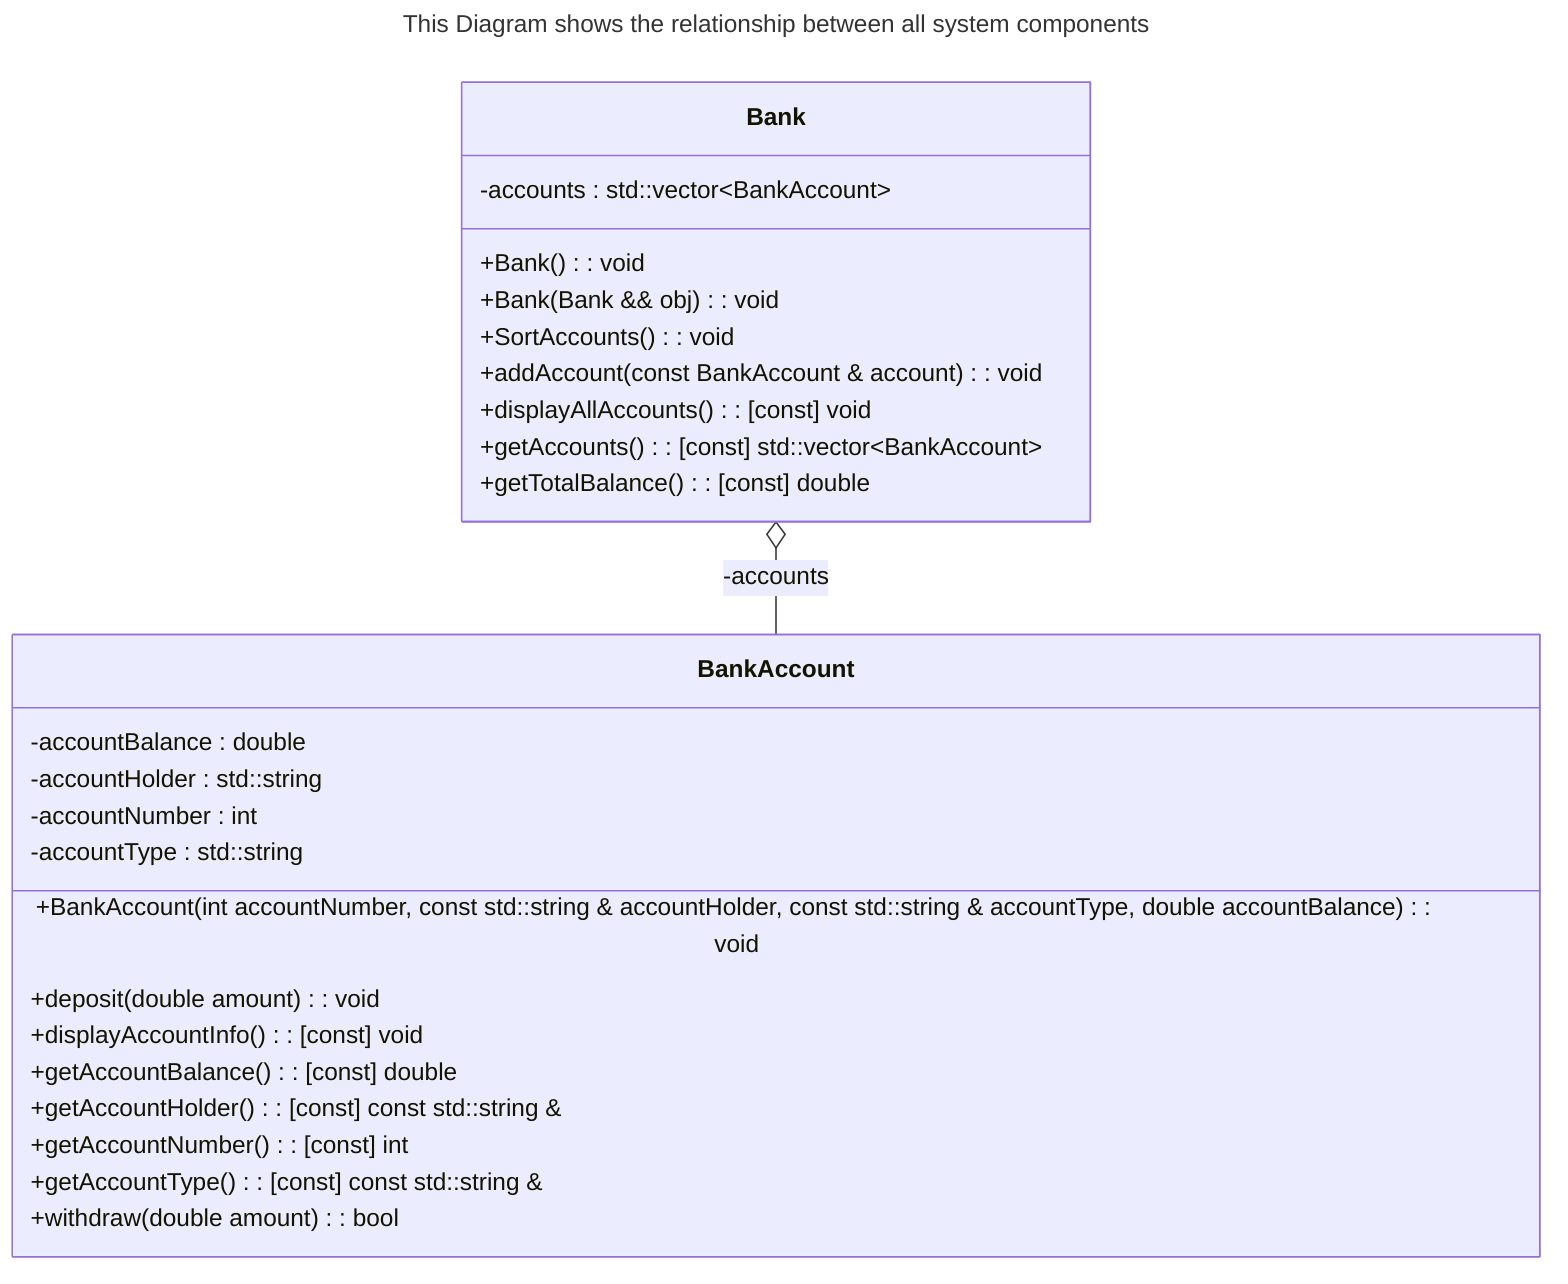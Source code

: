 ---
title: This Diagram shows the relationship between all system components
---
classDiagram
    class C_0009984192897324832466["BankAccount"]
    class C_0009984192897324832466 {
        +BankAccount(int accountNumber, const std::string & accountHolder, const std::string & accountType, double accountBalance) : void
        +deposit(double amount) : void
        +displayAccountInfo() : [const] void
        +getAccountBalance() : [const] double
        +getAccountHolder() : [const] const std::string &
        +getAccountNumber() : [const] int
        +getAccountType() : [const] const std::string &
        +withdraw(double amount) : bool
        -accountBalance : double
        -accountHolder : std::string
        -accountNumber : int
        -accountType : std::string
    }
    click C_0009984192897324832466 href "classBankAccount.html" "BankAccount"
    class C_0013925658533498293399["Bank"]
    class C_0013925658533498293399 {
        +Bank() : void
        +Bank(Bank && obj) : void
        +SortAccounts() : void
        +addAccount(const BankAccount & account) : void
        +displayAllAccounts() : [const] void
        +getAccounts() : [const] std::vector&lt;BankAccount&gt;
        +getTotalBalance() : [const] double
        -accounts : std::vector&lt;BankAccount&gt;
    }
    click C_0013925658533498293399 href "classBank.html" "Bank"
    C_0013925658533498293399 o-- C_0009984192897324832466 : -accounts

%% Generated with clang-uml, version 0.5.3
%% LLVM version clang version 18.1.1 (https://github.com/llvm/llvm-project.git dba2a75e9c7ef81fe84774ba5eee5e67e01d801a)